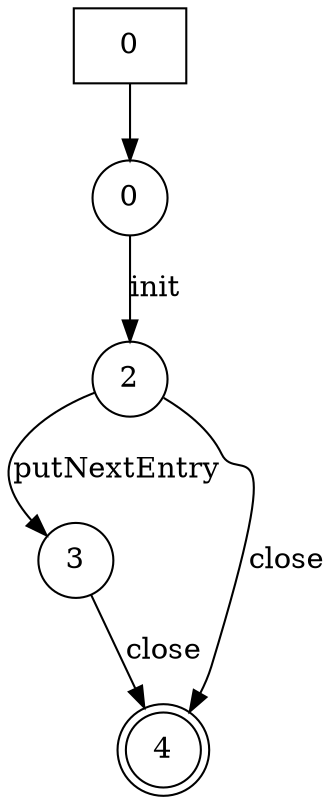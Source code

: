 digraph Automaton {
initial [shape=box,label="0"];
1 [shape=circle,label="0"]
2 [shape=circle,label="2"]
3 [shape=circle,label="3"]
4 [shape=doublecircle,label="4"]
initial -> 1
1 -> 2 [label="init"]
2 -> 3 [label="putNextEntry"]
2 -> 4 [label="close"]
3 -> 4 [label="close"]
}